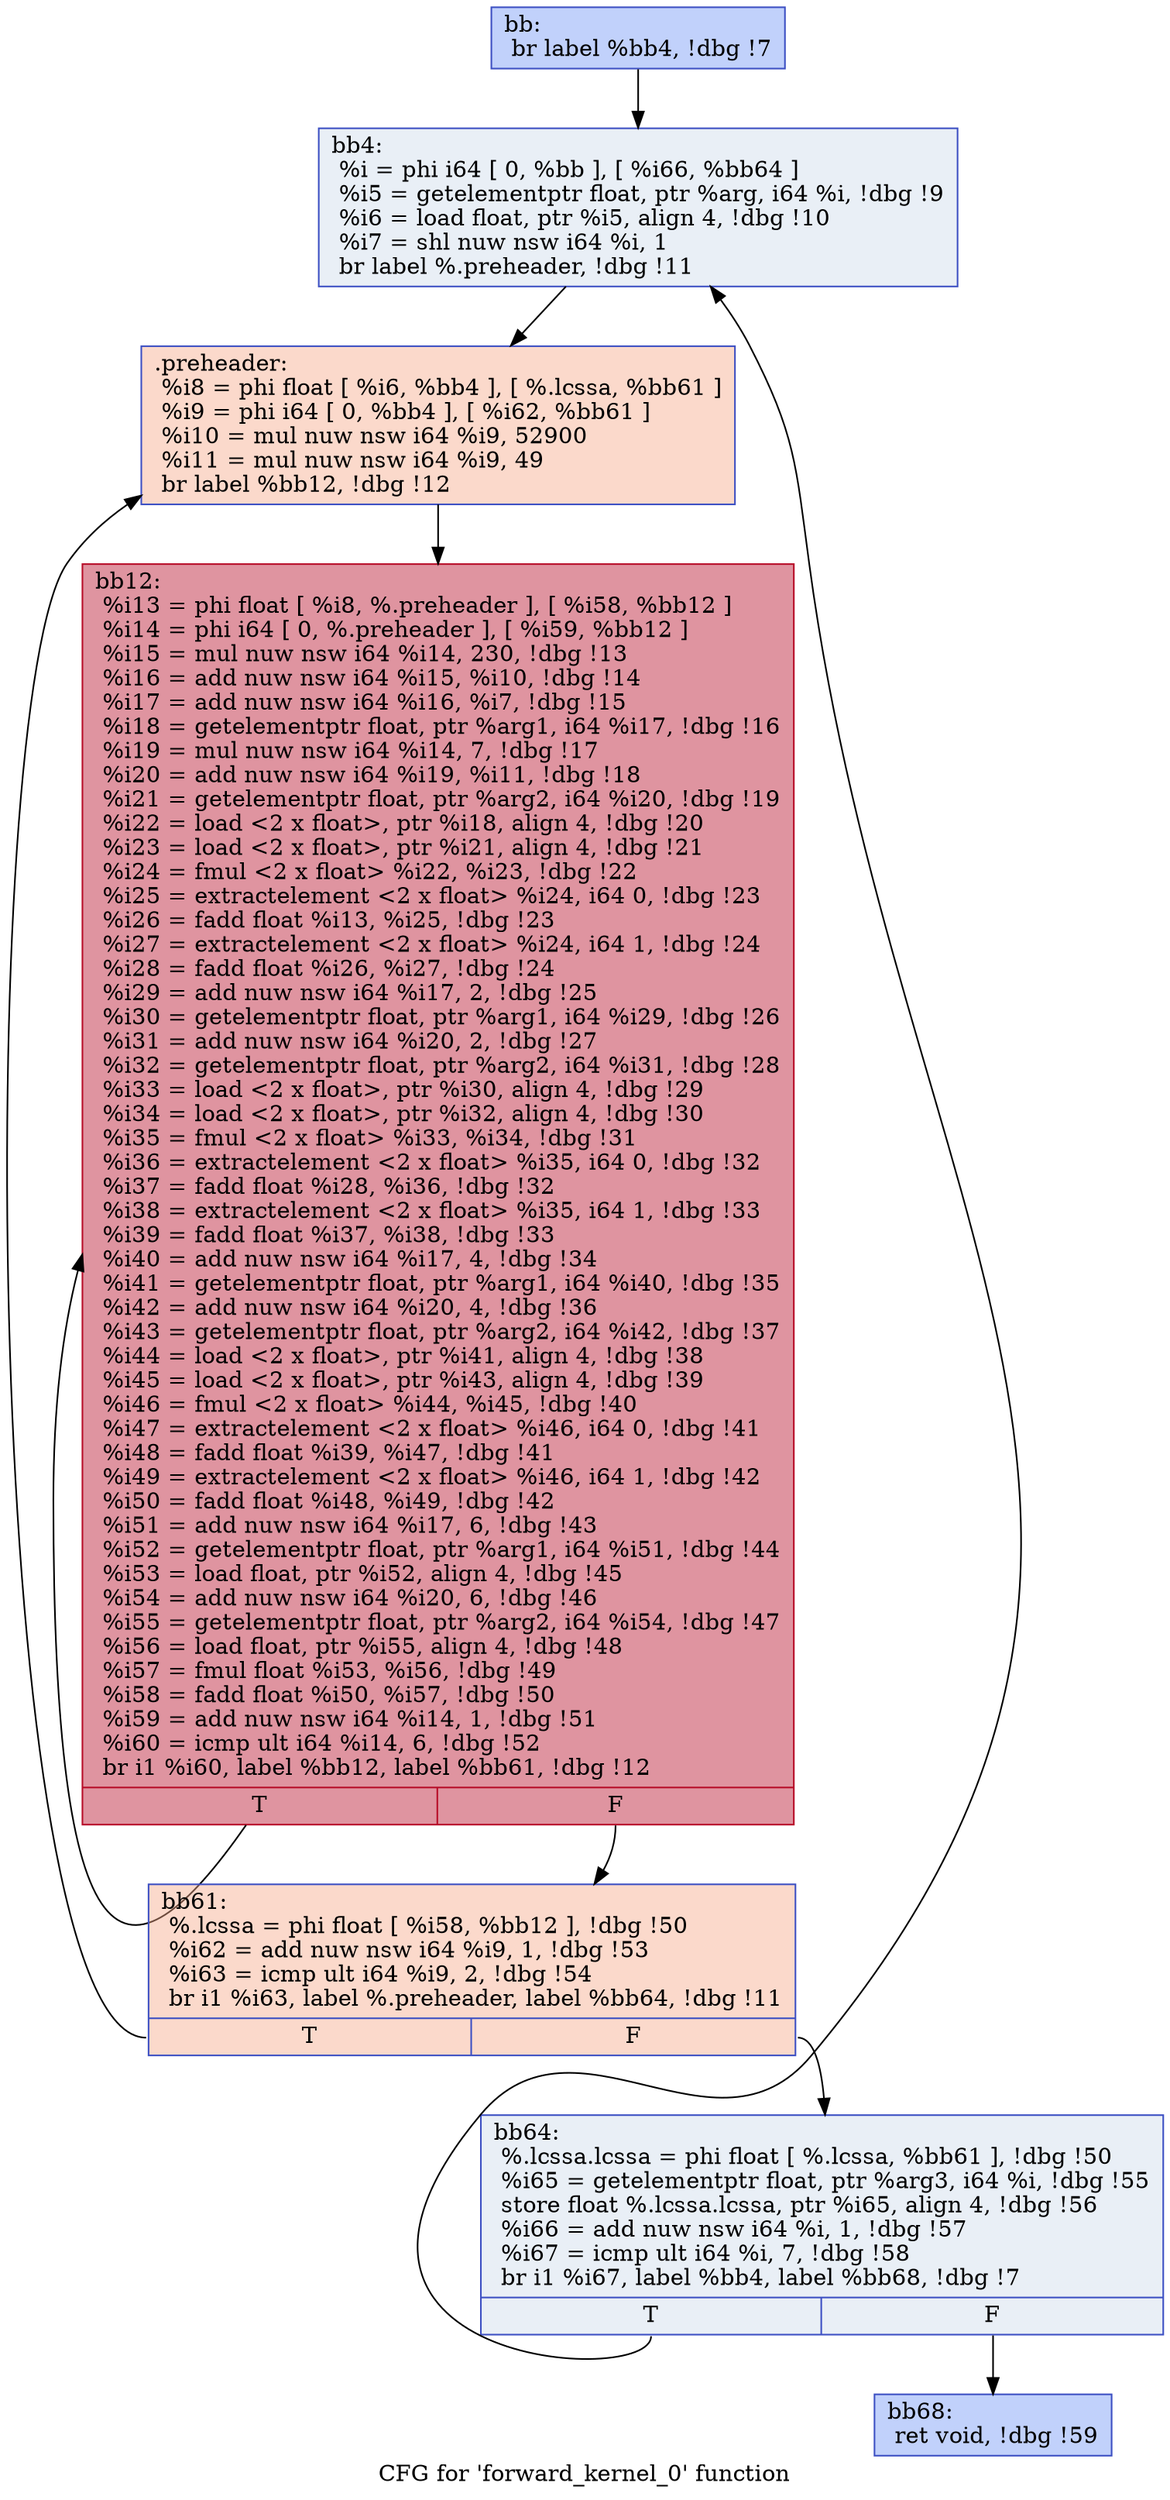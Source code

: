 digraph "CFG for 'forward_kernel_0' function" {
	label="CFG for 'forward_kernel_0' function";

	Node0x55bee927b350 [shape=record,color="#3d50c3ff", style=filled, fillcolor="#7396f570",label="{bb:\l  br label %bb4, !dbg !7\l}"];
	Node0x55bee927b350 -> Node0x55bee927b400;
	Node0x55bee927b400 [shape=record,color="#3d50c3ff", style=filled, fillcolor="#cedaeb70",label="{bb4:                                              \l  %i = phi i64 [ 0, %bb ], [ %i66, %bb64 ]\l  %i5 = getelementptr float, ptr %arg, i64 %i, !dbg !9\l  %i6 = load float, ptr %i5, align 4, !dbg !10\l  %i7 = shl nuw nsw i64 %i, 1\l  br label %.preheader, !dbg !11\l}"];
	Node0x55bee927b400 -> Node0x55bee927c2d0;
	Node0x55bee927c2d0 [shape=record,color="#3d50c3ff", style=filled, fillcolor="#f7a88970",label="{.preheader:                                       \l  %i8 = phi float [ %i6, %bb4 ], [ %.lcssa, %bb61 ]\l  %i9 = phi i64 [ 0, %bb4 ], [ %i62, %bb61 ]\l  %i10 = mul nuw nsw i64 %i9, 52900\l  %i11 = mul nuw nsw i64 %i9, 49\l  br label %bb12, !dbg !12\l}"];
	Node0x55bee927c2d0 -> Node0x55bee927cc40;
	Node0x55bee927cc40 [shape=record,color="#b70d28ff", style=filled, fillcolor="#b70d2870",label="{bb12:                                             \l  %i13 = phi float [ %i8, %.preheader ], [ %i58, %bb12 ]\l  %i14 = phi i64 [ 0, %.preheader ], [ %i59, %bb12 ]\l  %i15 = mul nuw nsw i64 %i14, 230, !dbg !13\l  %i16 = add nuw nsw i64 %i15, %i10, !dbg !14\l  %i17 = add nuw nsw i64 %i16, %i7, !dbg !15\l  %i18 = getelementptr float, ptr %arg1, i64 %i17, !dbg !16\l  %i19 = mul nuw nsw i64 %i14, 7, !dbg !17\l  %i20 = add nuw nsw i64 %i19, %i11, !dbg !18\l  %i21 = getelementptr float, ptr %arg2, i64 %i20, !dbg !19\l  %i22 = load \<2 x float\>, ptr %i18, align 4, !dbg !20\l  %i23 = load \<2 x float\>, ptr %i21, align 4, !dbg !21\l  %i24 = fmul \<2 x float\> %i22, %i23, !dbg !22\l  %i25 = extractelement \<2 x float\> %i24, i64 0, !dbg !23\l  %i26 = fadd float %i13, %i25, !dbg !23\l  %i27 = extractelement \<2 x float\> %i24, i64 1, !dbg !24\l  %i28 = fadd float %i26, %i27, !dbg !24\l  %i29 = add nuw nsw i64 %i17, 2, !dbg !25\l  %i30 = getelementptr float, ptr %arg1, i64 %i29, !dbg !26\l  %i31 = add nuw nsw i64 %i20, 2, !dbg !27\l  %i32 = getelementptr float, ptr %arg2, i64 %i31, !dbg !28\l  %i33 = load \<2 x float\>, ptr %i30, align 4, !dbg !29\l  %i34 = load \<2 x float\>, ptr %i32, align 4, !dbg !30\l  %i35 = fmul \<2 x float\> %i33, %i34, !dbg !31\l  %i36 = extractelement \<2 x float\> %i35, i64 0, !dbg !32\l  %i37 = fadd float %i28, %i36, !dbg !32\l  %i38 = extractelement \<2 x float\> %i35, i64 1, !dbg !33\l  %i39 = fadd float %i37, %i38, !dbg !33\l  %i40 = add nuw nsw i64 %i17, 4, !dbg !34\l  %i41 = getelementptr float, ptr %arg1, i64 %i40, !dbg !35\l  %i42 = add nuw nsw i64 %i20, 4, !dbg !36\l  %i43 = getelementptr float, ptr %arg2, i64 %i42, !dbg !37\l  %i44 = load \<2 x float\>, ptr %i41, align 4, !dbg !38\l  %i45 = load \<2 x float\>, ptr %i43, align 4, !dbg !39\l  %i46 = fmul \<2 x float\> %i44, %i45, !dbg !40\l  %i47 = extractelement \<2 x float\> %i46, i64 0, !dbg !41\l  %i48 = fadd float %i39, %i47, !dbg !41\l  %i49 = extractelement \<2 x float\> %i46, i64 1, !dbg !42\l  %i50 = fadd float %i48, %i49, !dbg !42\l  %i51 = add nuw nsw i64 %i17, 6, !dbg !43\l  %i52 = getelementptr float, ptr %arg1, i64 %i51, !dbg !44\l  %i53 = load float, ptr %i52, align 4, !dbg !45\l  %i54 = add nuw nsw i64 %i20, 6, !dbg !46\l  %i55 = getelementptr float, ptr %arg2, i64 %i54, !dbg !47\l  %i56 = load float, ptr %i55, align 4, !dbg !48\l  %i57 = fmul float %i53, %i56, !dbg !49\l  %i58 = fadd float %i50, %i57, !dbg !50\l  %i59 = add nuw nsw i64 %i14, 1, !dbg !51\l  %i60 = icmp ult i64 %i14, 6, !dbg !52\l  br i1 %i60, label %bb12, label %bb61, !dbg !12\l|{<s0>T|<s1>F}}"];
	Node0x55bee927cc40:s0 -> Node0x55bee927cc40;
	Node0x55bee927cc40:s1 -> Node0x55bee927c5c0;
	Node0x55bee927c5c0 [shape=record,color="#3d50c3ff", style=filled, fillcolor="#f7a88970",label="{bb61:                                             \l  %.lcssa = phi float [ %i58, %bb12 ], !dbg !50\l  %i62 = add nuw nsw i64 %i9, 1, !dbg !53\l  %i63 = icmp ult i64 %i9, 2, !dbg !54\l  br i1 %i63, label %.preheader, label %bb64, !dbg !11\l|{<s0>T|<s1>F}}"];
	Node0x55bee927c5c0:s0 -> Node0x55bee927c2d0;
	Node0x55bee927c5c0:s1 -> Node0x55bee927bc60;
	Node0x55bee927bc60 [shape=record,color="#3d50c3ff", style=filled, fillcolor="#cedaeb70",label="{bb64:                                             \l  %.lcssa.lcssa = phi float [ %.lcssa, %bb61 ], !dbg !50\l  %i65 = getelementptr float, ptr %arg3, i64 %i, !dbg !55\l  store float %.lcssa.lcssa, ptr %i65, align 4, !dbg !56\l  %i66 = add nuw nsw i64 %i, 1, !dbg !57\l  %i67 = icmp ult i64 %i, 7, !dbg !58\l  br i1 %i67, label %bb4, label %bb68, !dbg !7\l|{<s0>T|<s1>F}}"];
	Node0x55bee927bc60:s0 -> Node0x55bee927b400;
	Node0x55bee927bc60:s1 -> Node0x55bee9288160;
	Node0x55bee9288160 [shape=record,color="#3d50c3ff", style=filled, fillcolor="#7396f570",label="{bb68:                                             \l  ret void, !dbg !59\l}"];
}
